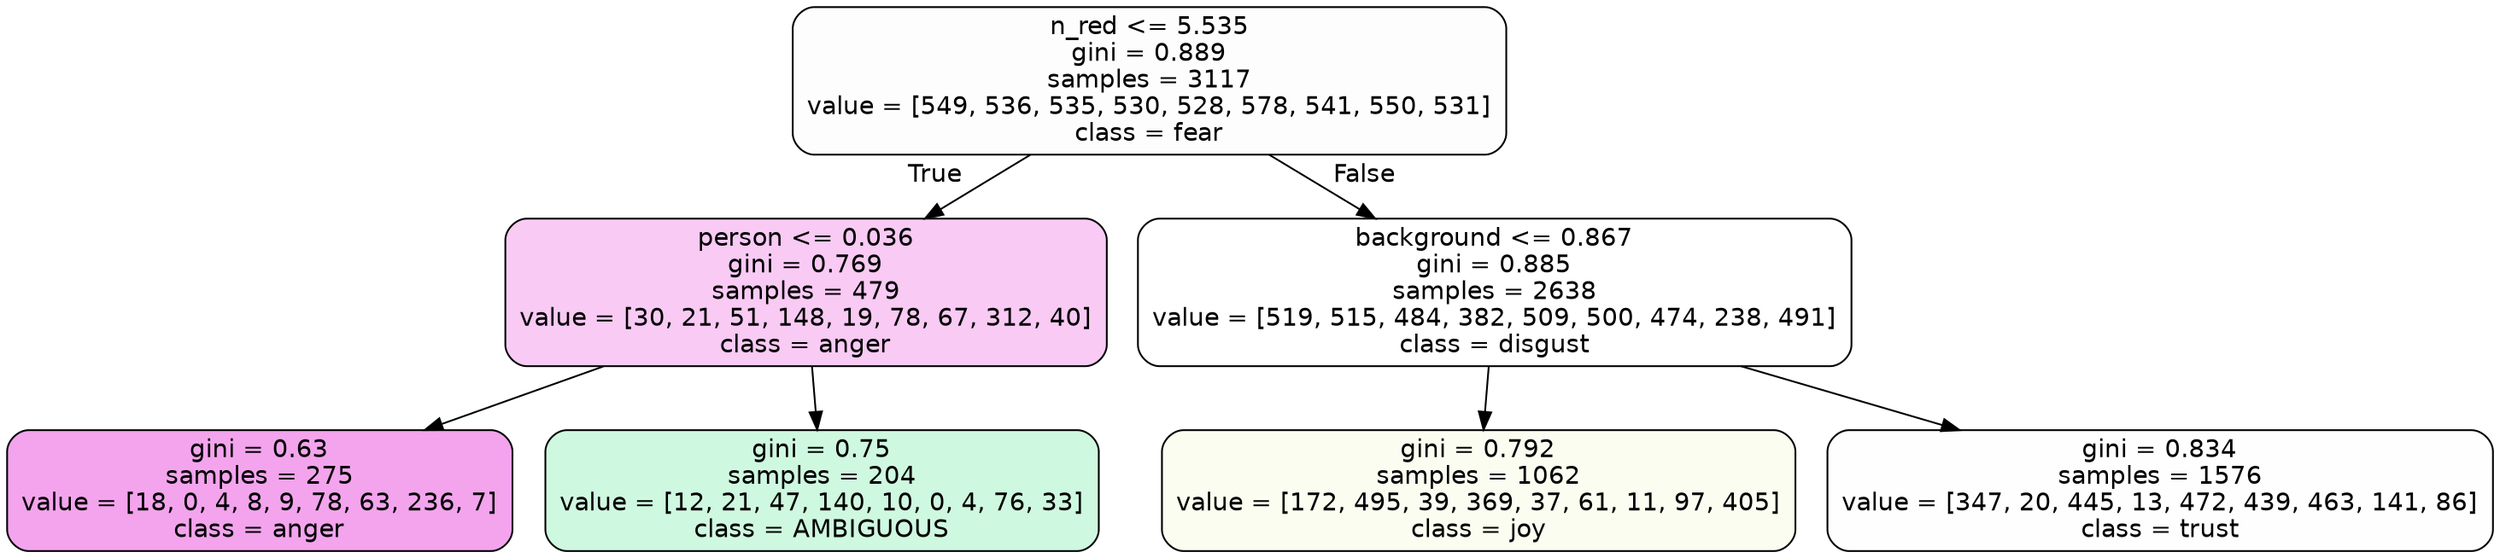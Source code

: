 digraph Tree {
node [shape=box, style="filled, rounded", color="black", fontname=helvetica] ;
edge [fontname=helvetica] ;
0 [label="n_red <= 5.535\ngini = 0.889\nsamples = 3117\nvalue = [549, 536, 535, 530, 528, 578, 541, 550, 531]\nclass = fear", fillcolor="#3964e502"] ;
1 [label="person <= 0.036\ngini = 0.769\nsamples = 479\nvalue = [30, 21, 51, 148, 19, 78, 67, 312, 40]\nclass = anger", fillcolor="#e539d744"] ;
0 -> 1 [labeldistance=2.5, labelangle=45, headlabel="True"] ;
2 [label="gini = 0.63\nsamples = 275\nvalue = [18, 0, 4, 8, 9, 78, 63, 236, 7]\nclass = anger", fillcolor="#e539d775"] ;
1 -> 2 ;
3 [label="gini = 0.75\nsamples = 204\nvalue = [12, 21, 47, 140, 10, 0, 4, 76, 33]\nclass = AMBIGUOUS", fillcolor="#39e5813d"] ;
1 -> 3 ;
4 [label="background <= 0.867\ngini = 0.885\nsamples = 2638\nvalue = [519, 515, 484, 382, 509, 500, 474, 238, 491]\nclass = disgust", fillcolor="#e5813900"] ;
0 -> 4 [labeldistance=2.5, labelangle=-45, headlabel="False"] ;
5 [label="gini = 0.792\nsamples = 1062\nvalue = [172, 495, 39, 369, 37, 61, 11, 97, 405]\nclass = joy", fillcolor="#d7e53912"] ;
4 -> 5 ;
6 [label="gini = 0.834\nsamples = 1576\nvalue = [347, 20, 445, 13, 472, 439, 463, 141, 86]\nclass = trust", fillcolor="#39d7e501"] ;
4 -> 6 ;
}